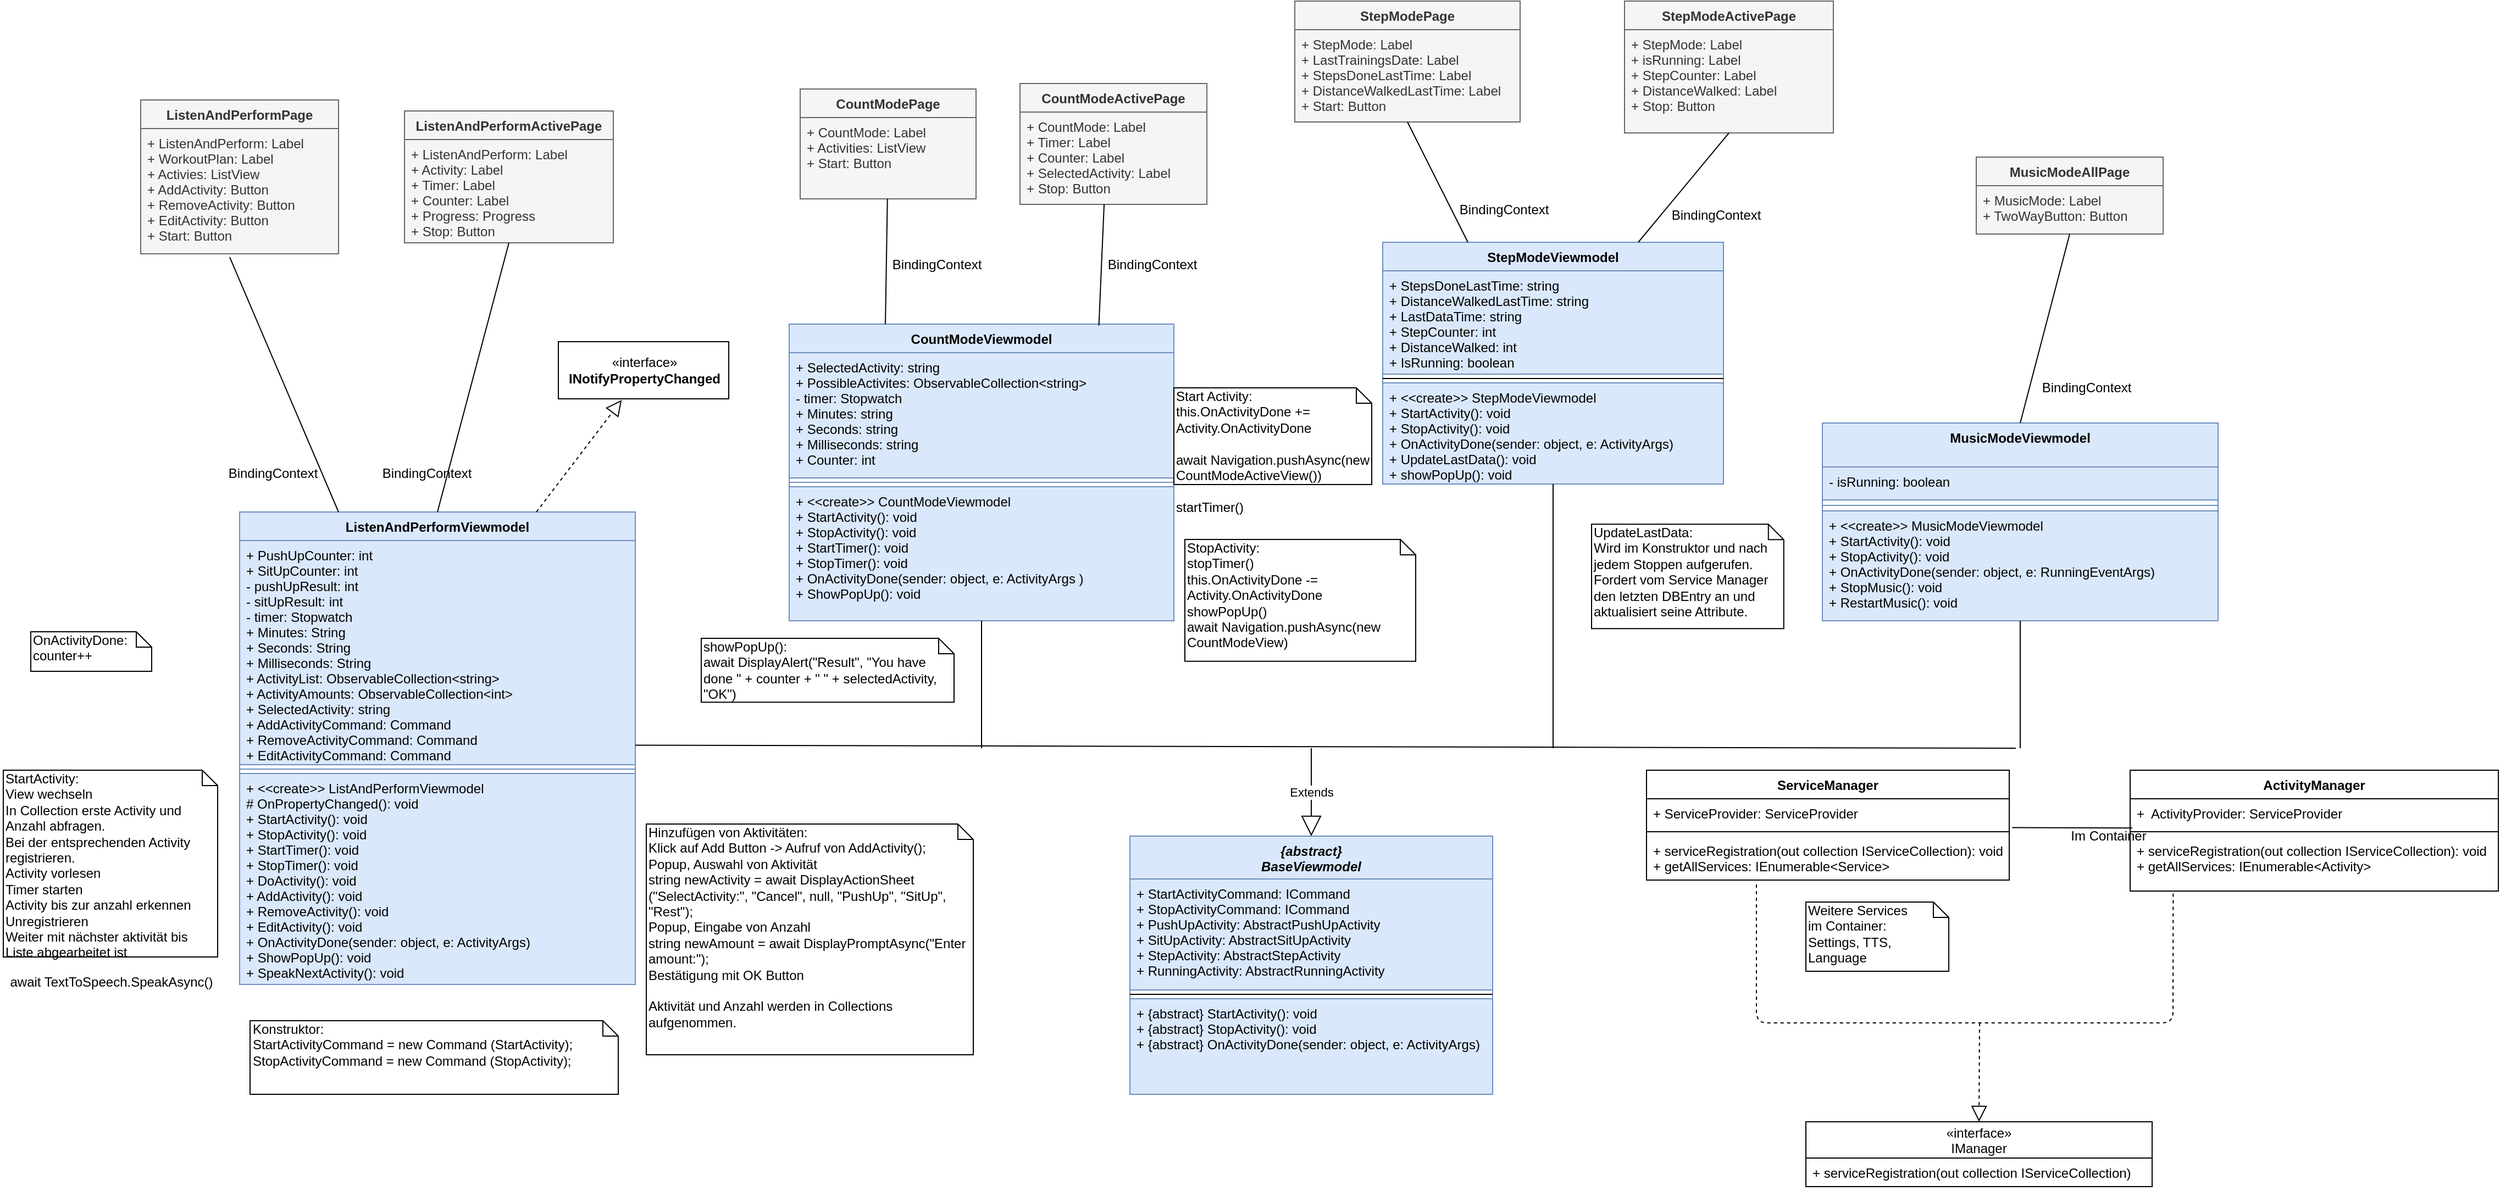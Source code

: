<mxfile version="12.4.2" type="device" pages="1"><diagram id="o2YQhcA52Jo6fh41nkvI" name="Page-1"><mxGraphModel dx="1221" dy="645" grid="1" gridSize="10" guides="1" tooltips="1" connect="1" arrows="1" fold="1" page="1" pageScale="1" pageWidth="827" pageHeight="1169" math="0" shadow="0"><root><mxCell id="0"/><mxCell id="1" parent="0"/><mxCell id="UJqYixKBsqSY4lHeq_AK-1" value="CountModeViewmodel&#10;" style="swimlane;fontStyle=1;align=center;verticalAlign=top;childLayout=stackLayout;horizontal=1;startSize=26;horizontalStack=0;resizeParent=1;resizeParentMax=0;resizeLast=0;collapsible=1;marginBottom=0;fillColor=#dae8fc;strokeColor=#6c8ebf;" parent="1" vertex="1"><mxGeometry x="760" y="354" width="350" height="270" as="geometry"/></mxCell><mxCell id="UJqYixKBsqSY4lHeq_AK-2" value="+ SelectedActivity: string&#10;+ PossibleActivites: ObservableCollection&lt;string&gt;&#10;- timer: Stopwatch&#10;+ Minutes: string&#10;+ Seconds: string&#10;+ Milliseconds: string&#10;+ Counter: int" style="text;strokeColor=#6c8ebf;fillColor=#dae8fc;align=left;verticalAlign=top;spacingLeft=4;spacingRight=4;overflow=hidden;rotatable=0;points=[[0,0.5],[1,0.5]];portConstraint=eastwest;" parent="UJqYixKBsqSY4lHeq_AK-1" vertex="1"><mxGeometry y="26" width="350" height="114" as="geometry"/></mxCell><mxCell id="UJqYixKBsqSY4lHeq_AK-3" value="" style="line;strokeWidth=1;fillColor=#dae8fc;align=left;verticalAlign=middle;spacingTop=-1;spacingLeft=3;spacingRight=3;rotatable=0;labelPosition=right;points=[];portConstraint=eastwest;strokeColor=#6c8ebf;" parent="UJqYixKBsqSY4lHeq_AK-1" vertex="1"><mxGeometry y="140" width="350" height="8" as="geometry"/></mxCell><mxCell id="UJqYixKBsqSY4lHeq_AK-4" value="+ &lt;&lt;create&gt;&gt; CountModeViewmodel&#10;+ StartActivity(): void&#10;+ StopActivity(): void&#10;+ StartTimer(): void&#10;+ StopTimer(): void&#10;+ OnActivityDone(sender: object, e: ActivityArgs )&#10;+ ShowPopUp(): void&#10;" style="text;align=left;verticalAlign=top;spacingLeft=4;spacingRight=4;overflow=hidden;rotatable=0;points=[[0,0.5],[1,0.5]];portConstraint=eastwest;fillColor=#dae8fc;strokeColor=#6c8ebf;" parent="UJqYixKBsqSY4lHeq_AK-1" vertex="1"><mxGeometry y="148" width="350" height="122" as="geometry"/></mxCell><mxCell id="UJqYixKBsqSY4lHeq_AK-10" value="«interface»&lt;br&gt;&lt;b&gt;INotifyPropertyChanged&lt;/b&gt;" style="html=1;" parent="1" vertex="1"><mxGeometry x="550" y="370" width="155" height="52" as="geometry"/></mxCell><mxCell id="UJqYixKBsqSY4lHeq_AK-15" value="Start Activity:&lt;br&gt;this.OnActivityDone += Activity.OnActivityDone&lt;br&gt;&lt;br&gt;await Navigation.pushAsync(new CountModeActiveView())&lt;br&gt;&lt;br&gt;startTimer()" style="shape=note;whiteSpace=wrap;html=1;size=14;verticalAlign=top;align=left;spacingTop=-6;" parent="1" vertex="1"><mxGeometry x="1110" y="412" width="180" height="88" as="geometry"/></mxCell><mxCell id="UJqYixKBsqSY4lHeq_AK-16" value="OnActivityDone:&lt;br&gt;counter++" style="shape=note;whiteSpace=wrap;html=1;size=14;verticalAlign=top;align=left;spacingTop=-6;" parent="1" vertex="1"><mxGeometry x="70" y="634" width="110" height="36" as="geometry"/></mxCell><mxCell id="UJqYixKBsqSY4lHeq_AK-18" value="ServiceManager" style="swimlane;fontStyle=1;align=center;verticalAlign=top;childLayout=stackLayout;horizontal=1;startSize=26;horizontalStack=0;resizeParent=1;resizeParentMax=0;resizeLast=0;collapsible=1;marginBottom=0;strokeWidth=1;fontSize=12;" parent="1" vertex="1"><mxGeometry x="1540" y="760" width="330" height="100" as="geometry"/></mxCell><mxCell id="UJqYixKBsqSY4lHeq_AK-19" value="+ ServiceProvider: ServiceProvider" style="text;strokeColor=none;fillColor=none;align=left;verticalAlign=top;spacingLeft=4;spacingRight=4;overflow=hidden;rotatable=0;points=[[0,0.5],[1,0.5]];portConstraint=eastwest;" parent="UJqYixKBsqSY4lHeq_AK-18" vertex="1"><mxGeometry y="26" width="330" height="26" as="geometry"/></mxCell><mxCell id="UJqYixKBsqSY4lHeq_AK-20" value="" style="line;strokeWidth=1;fillColor=none;align=left;verticalAlign=middle;spacingTop=-1;spacingLeft=3;spacingRight=3;rotatable=0;labelPosition=right;points=[];portConstraint=eastwest;" parent="UJqYixKBsqSY4lHeq_AK-18" vertex="1"><mxGeometry y="52" width="330" height="8" as="geometry"/></mxCell><mxCell id="UJqYixKBsqSY4lHeq_AK-21" value="+ serviceRegistration(out collection IServiceCollection): void&#10;+ getAllServices: IEnumerable&lt;Service&gt;" style="text;strokeColor=none;fillColor=none;align=left;verticalAlign=top;spacingLeft=4;spacingRight=4;overflow=hidden;rotatable=0;points=[[0,0.5],[1,0.5]];portConstraint=eastwest;" parent="UJqYixKBsqSY4lHeq_AK-18" vertex="1"><mxGeometry y="60" width="330" height="40" as="geometry"/></mxCell><mxCell id="UJqYixKBsqSY4lHeq_AK-22" value="" style="endArrow=block;dashed=1;endFill=0;endSize=12;html=1;entryX=0.5;entryY=0;entryDx=0;entryDy=0;" parent="1" target="UJqYixKBsqSY4lHeq_AK-23" edge="1"><mxGeometry width="160" relative="1" as="geometry"><mxPoint x="1843" y="990" as="sourcePoint"/><mxPoint x="1355" y="640" as="targetPoint"/><Array as="points"/></mxGeometry></mxCell><mxCell id="UJqYixKBsqSY4lHeq_AK-23" value="«interface»&#10;IManager" style="swimlane;fontStyle=0;childLayout=stackLayout;horizontal=1;startSize=33;fillColor=none;horizontalStack=0;resizeParent=1;resizeParentMax=0;resizeLast=0;collapsible=1;marginBottom=0;" parent="1" vertex="1"><mxGeometry x="1685" y="1080" width="315" height="59" as="geometry"/></mxCell><mxCell id="UJqYixKBsqSY4lHeq_AK-24" value="+ serviceRegistration(out collection IServiceCollection)" style="text;strokeColor=none;fillColor=none;align=left;verticalAlign=top;spacingLeft=4;spacingRight=4;overflow=hidden;rotatable=0;points=[[0,0.5],[1,0.5]];portConstraint=eastwest;" parent="UJqYixKBsqSY4lHeq_AK-23" vertex="1"><mxGeometry y="33" width="315" height="26" as="geometry"/></mxCell><mxCell id="UJqYixKBsqSY4lHeq_AK-26" value="ActivityManager" style="swimlane;fontStyle=1;align=center;verticalAlign=top;childLayout=stackLayout;horizontal=1;startSize=26;horizontalStack=0;resizeParent=1;resizeParentMax=0;resizeLast=0;collapsible=1;marginBottom=0;" parent="1" vertex="1"><mxGeometry x="1980" y="760" width="335" height="110" as="geometry"/></mxCell><mxCell id="UJqYixKBsqSY4lHeq_AK-27" value="+  ActivityProvider: ServiceProvider" style="text;strokeColor=none;fillColor=none;align=left;verticalAlign=top;spacingLeft=4;spacingRight=4;overflow=hidden;rotatable=0;points=[[0,0.5],[1,0.5]];portConstraint=eastwest;" parent="UJqYixKBsqSY4lHeq_AK-26" vertex="1"><mxGeometry y="26" width="335" height="26" as="geometry"/></mxCell><mxCell id="UJqYixKBsqSY4lHeq_AK-28" value="" style="line;strokeWidth=1;fillColor=none;align=left;verticalAlign=middle;spacingTop=-1;spacingLeft=3;spacingRight=3;rotatable=0;labelPosition=right;points=[];portConstraint=eastwest;" parent="UJqYixKBsqSY4lHeq_AK-26" vertex="1"><mxGeometry y="52" width="335" height="8" as="geometry"/></mxCell><mxCell id="UJqYixKBsqSY4lHeq_AK-29" value="+ serviceRegistration(out collection IServiceCollection): void&#10;+ getAllServices: IEnumerable&lt;Activity&gt;" style="text;strokeColor=none;fillColor=none;align=left;verticalAlign=top;spacingLeft=4;spacingRight=4;overflow=hidden;rotatable=0;points=[[0,0.5],[1,0.5]];portConstraint=eastwest;" parent="UJqYixKBsqSY4lHeq_AK-26" vertex="1"><mxGeometry y="60" width="335" height="50" as="geometry"/></mxCell><mxCell id="UJqYixKBsqSY4lHeq_AK-30" value="" style="endArrow=none;dashed=1;html=1;entryX=0.117;entryY=1.031;entryDx=0;entryDy=0;entryPerimeter=0;" parent="1" target="UJqYixKBsqSY4lHeq_AK-29" edge="1"><mxGeometry width="50" height="50" relative="1" as="geometry"><mxPoint x="1640" y="864" as="sourcePoint"/><mxPoint x="1578" y="880" as="targetPoint"/><Array as="points"><mxPoint x="1640" y="990"/><mxPoint x="2019" y="990"/></Array></mxGeometry></mxCell><mxCell id="UJqYixKBsqSY4lHeq_AK-31" value="" style="endArrow=none;html=1;exitX=1.008;exitY=1.008;exitDx=0;exitDy=0;exitPerimeter=0;entryX=0.006;entryY=1.026;entryDx=0;entryDy=0;entryPerimeter=0;" parent="1" target="UJqYixKBsqSY4lHeq_AK-27" edge="1" source="UJqYixKBsqSY4lHeq_AK-19"><mxGeometry width="50" height="50" relative="1" as="geometry"><mxPoint x="1335" y="777.5" as="sourcePoint"/><mxPoint x="1538" y="793" as="targetPoint"/></mxGeometry></mxCell><mxCell id="UJqYixKBsqSY4lHeq_AK-32" value="Im Container" style="text;html=1;align=center;verticalAlign=middle;resizable=0;points=[];;autosize=1;" parent="1" vertex="1"><mxGeometry x="1920" y="810" width="80" height="20" as="geometry"/></mxCell><mxCell id="UJqYixKBsqSY4lHeq_AK-33" value="Weitere Services &lt;br&gt;im Container:&amp;nbsp;&lt;br&gt;Settings, TTS, Language" style="shape=note;whiteSpace=wrap;html=1;size=14;verticalAlign=top;align=left;spacingTop=-6;" parent="1" vertex="1"><mxGeometry x="1685" y="880" width="130" height="63" as="geometry"/></mxCell><mxCell id="UJqYixKBsqSY4lHeq_AK-37" value="MusicModeViewmodel" style="swimlane;fontStyle=1;align=center;verticalAlign=top;childLayout=stackLayout;horizontal=1;startSize=40;horizontalStack=0;resizeParent=1;resizeParentMax=0;resizeLast=0;collapsible=1;marginBottom=0;fillColor=#dae8fc;strokeColor=#6c8ebf;" parent="1" vertex="1"><mxGeometry x="1700" y="444" width="360" height="180" as="geometry"/></mxCell><mxCell id="UJqYixKBsqSY4lHeq_AK-38" value="- isRunning: boolean&#10;" style="text;strokeColor=#6c8ebf;fillColor=#dae8fc;align=left;verticalAlign=top;spacingLeft=4;spacingRight=4;overflow=hidden;rotatable=0;points=[[0,0.5],[1,0.5]];portConstraint=eastwest;" parent="UJqYixKBsqSY4lHeq_AK-37" vertex="1"><mxGeometry y="40" width="360" height="30" as="geometry"/></mxCell><mxCell id="UJqYixKBsqSY4lHeq_AK-39" value="" style="line;strokeWidth=1;fillColor=#dae8fc;align=left;verticalAlign=middle;spacingTop=-1;spacingLeft=3;spacingRight=3;rotatable=0;labelPosition=right;points=[];portConstraint=eastwest;strokeColor=#6c8ebf;" parent="UJqYixKBsqSY4lHeq_AK-37" vertex="1"><mxGeometry y="70" width="360" height="10" as="geometry"/></mxCell><mxCell id="UJqYixKBsqSY4lHeq_AK-40" value="+ &lt;&lt;create&gt;&gt; MusicModeViewmodel&#10;+ StartActivity(): void&#10;+ StopActivity(): void&#10;+ OnActivityDone(sender: object, e: RunningEventArgs)&#10;+ StopMusic(): void&#10;+ RestartMusic(): void" style="text;strokeColor=#6c8ebf;fillColor=#dae8fc;align=left;verticalAlign=top;spacingLeft=4;spacingRight=4;overflow=hidden;rotatable=0;points=[[0,0.5],[1,0.5]];portConstraint=eastwest;" parent="UJqYixKBsqSY4lHeq_AK-37" vertex="1"><mxGeometry y="80" width="360" height="100" as="geometry"/></mxCell><mxCell id="UJqYixKBsqSY4lHeq_AK-41" value="StepModeViewmodel" style="swimlane;fontStyle=1;align=center;verticalAlign=top;childLayout=stackLayout;horizontal=1;startSize=26;horizontalStack=0;resizeParent=1;resizeParentMax=0;resizeLast=0;collapsible=1;marginBottom=0;fillColor=#dae8fc;strokeColor=#6c8ebf;" parent="1" vertex="1"><mxGeometry x="1300" y="279.5" width="310" height="220" as="geometry"/></mxCell><mxCell id="UJqYixKBsqSY4lHeq_AK-42" value="+ StepsDoneLastTime: string&#10;+ DistanceWalkedLastTime: string&#10;+ LastDataTime: string&#10;+ StepCounter: int&#10;+ DistanceWalked: int&#10;+ IsRunning: boolean&#10;" style="text;strokeColor=#6c8ebf;fillColor=#dae8fc;align=left;verticalAlign=top;spacingLeft=4;spacingRight=4;overflow=hidden;rotatable=0;points=[[0,0.5],[1,0.5]];portConstraint=eastwest;" parent="UJqYixKBsqSY4lHeq_AK-41" vertex="1"><mxGeometry y="26" width="310" height="94" as="geometry"/></mxCell><mxCell id="UJqYixKBsqSY4lHeq_AK-43" value="" style="line;strokeWidth=1;fillColor=none;align=left;verticalAlign=middle;spacingTop=-1;spacingLeft=3;spacingRight=3;rotatable=0;labelPosition=right;points=[];portConstraint=eastwest;" parent="UJqYixKBsqSY4lHeq_AK-41" vertex="1"><mxGeometry y="120" width="310" height="8" as="geometry"/></mxCell><mxCell id="UJqYixKBsqSY4lHeq_AK-44" value="+ &lt;&lt;create&gt;&gt; StepModeViewmodel&#10;+ StartActivity(): void&#10;+ StopActivity(): void&#10;+ OnActivityDone(sender: object, e: ActivityArgs)&#10;+ UpdateLastData(): void&#10;+ showPopUp(): void&#10;" style="text;strokeColor=#6c8ebf;fillColor=#dae8fc;align=left;verticalAlign=top;spacingLeft=4;spacingRight=4;overflow=hidden;rotatable=0;points=[[0,0.5],[1,0.5]];portConstraint=eastwest;" parent="UJqYixKBsqSY4lHeq_AK-41" vertex="1"><mxGeometry y="128" width="310" height="92" as="geometry"/></mxCell><mxCell id="UJqYixKBsqSY4lHeq_AK-45" value="ListenAndPerformViewmodel" style="swimlane;fontStyle=1;align=center;verticalAlign=top;childLayout=stackLayout;horizontal=1;startSize=26;horizontalStack=0;resizeParent=1;resizeParentMax=0;resizeLast=0;collapsible=1;marginBottom=0;fillColor=#dae8fc;strokeColor=#6c8ebf;" parent="1" vertex="1"><mxGeometry x="260" y="525" width="360" height="430" as="geometry"/></mxCell><mxCell id="UJqYixKBsqSY4lHeq_AK-46" value="+ PushUpCounter: int&#10;+ SitUpCounter: int&#10;- pushUpResult: int&#10;- sitUpResult: int&#10;- timer: Stopwatch&#10;+ Minutes: String&#10;+ Seconds: String&#10;+ Milliseconds: String&#10;+ ActivityList: ObservableCollection&lt;string&gt;&#10;+ ActivityAmounts: ObservableCollection&lt;int&gt;&#10;+ SelectedActivity: string&#10;+ AddActivityCommand: Command&#10;+ RemoveActivityCommand: Command&#10;+ EditActivityCommand: Command&#10;" style="text;strokeColor=#6c8ebf;fillColor=#dae8fc;align=left;verticalAlign=top;spacingLeft=4;spacingRight=4;overflow=hidden;rotatable=0;points=[[0,0.5],[1,0.5]];portConstraint=eastwest;" parent="UJqYixKBsqSY4lHeq_AK-45" vertex="1"><mxGeometry y="26" width="360" height="204" as="geometry"/></mxCell><mxCell id="UJqYixKBsqSY4lHeq_AK-47" value="" style="line;strokeWidth=1;fillColor=#dae8fc;align=left;verticalAlign=middle;spacingTop=-1;spacingLeft=3;spacingRight=3;rotatable=0;labelPosition=right;points=[];portConstraint=eastwest;strokeColor=#6c8ebf;" parent="UJqYixKBsqSY4lHeq_AK-45" vertex="1"><mxGeometry y="230" width="360" height="8" as="geometry"/></mxCell><mxCell id="UJqYixKBsqSY4lHeq_AK-48" value="+ &lt;&lt;create&gt;&gt; ListAndPerformViewmodel&#10;# OnPropertyChanged(): void&#10;+ StartActivity(): void&#10;+ StopActivity(): void&#10;+ StartTimer(): void&#10;+ StopTimer(): void&#10;+ DoActivity(): void&#10;+ AddActivity(): void&#10;+ RemoveActivity(): void&#10;+ EditActivity(): void&#10;+ OnActivityDone(sender: object, e: ActivityArgs)&#10;+ ShowPopUp(): void&#10;+ SpeakNextActivity(): void" style="text;strokeColor=#6c8ebf;fillColor=#dae8fc;align=left;verticalAlign=top;spacingLeft=4;spacingRight=4;overflow=hidden;rotatable=0;points=[[0,0.5],[1,0.5]];portConstraint=eastwest;" parent="UJqYixKBsqSY4lHeq_AK-45" vertex="1"><mxGeometry y="238" width="360" height="192" as="geometry"/></mxCell><mxCell id="UJqYixKBsqSY4lHeq_AK-68" value="StopActivity:&lt;br&gt;stopTimer()&lt;br&gt;this.OnActivityDone -= Activity.OnActivityDone&lt;br&gt;showPopUp()&lt;br&gt;await Navigation.pushAsync(new CountModeView)" style="shape=note;whiteSpace=wrap;html=1;size=14;verticalAlign=top;align=left;spacingTop=-6;" parent="1" vertex="1"><mxGeometry x="1120" y="550" width="210" height="110.88" as="geometry"/></mxCell><mxCell id="UJqYixKBsqSY4lHeq_AK-77" value="" style="endArrow=block;dashed=1;endFill=0;endSize=12;html=1;entryX=0.372;entryY=1.019;entryDx=0;entryDy=0;exitX=0.75;exitY=0;exitDx=0;exitDy=0;entryPerimeter=0;" parent="1" source="UJqYixKBsqSY4lHeq_AK-45" target="UJqYixKBsqSY4lHeq_AK-10" edge="1"><mxGeometry width="160" relative="1" as="geometry"><mxPoint x="205" y="910" as="sourcePoint"/><mxPoint x="365" y="910" as="targetPoint"/></mxGeometry></mxCell><mxCell id="CEk_H-Fh6N0lQ9rN9_K6-2" value="Konstruktor:&lt;br&gt;StartActivityCommand = new Command (StartActivity);&lt;br&gt;StopActivityCommand = new Command (StopActivity);" style="shape=note;whiteSpace=wrap;html=1;size=14;verticalAlign=top;align=left;spacingTop=-6;" parent="1" vertex="1"><mxGeometry x="269.5" y="988" width="335" height="67" as="geometry"/></mxCell><mxCell id="CEk_H-Fh6N0lQ9rN9_K6-5" value="UpdateLastData:&lt;br&gt;Wird im Konstruktor und nach jedem Stoppen aufgerufen. Fordert vom Service Manager den letzten DBEntry an und aktualisiert seine Attribute." style="shape=note;whiteSpace=wrap;html=1;size=14;verticalAlign=top;align=left;spacingTop=-6;" parent="1" vertex="1"><mxGeometry x="1490" y="536.18" width="174.88" height="95" as="geometry"/></mxCell><mxCell id="dEEa7ZB_3PPZKo2k3ejO-2" value="showPopUp():&lt;br&gt;await DisplayAlert(&quot;Result&quot;, &quot;You have done &quot; + counter + &quot; &quot; + selectedActivity, &quot;OK&quot;)" style="shape=note;whiteSpace=wrap;html=1;size=14;verticalAlign=top;align=left;spacingTop=-6;" parent="1" vertex="1"><mxGeometry x="680" y="640" width="230" height="58.12" as="geometry"/></mxCell><mxCell id="dEEa7ZB_3PPZKo2k3ejO-3" value="await TextToSpeech.SpeakAsync()" style="text;html=1;align=center;verticalAlign=middle;resizable=0;points=[];;autosize=1;" parent="1" vertex="1"><mxGeometry x="42.5" y="943" width="200" height="20" as="geometry"/></mxCell><mxCell id="dEEa7ZB_3PPZKo2k3ejO-4" value="Hinzufügen von Aktivitäten:&lt;br&gt;Klick auf Add Button -&amp;gt; Aufruf von AddActivity();&lt;br&gt;Popup, Auswahl von Aktivität &lt;br&gt;&lt;div&gt;string newActivity = await DisplayActionSheet (&quot;SelectActivity:&quot;, &quot;Cancel&quot;, null, &quot;PushUp&quot;, &quot;SitUp&quot;, &quot;Rest&quot;);&lt;/div&gt;Popup, Eingabe von Anzahl&lt;br&gt;string newAmount = await DisplayPromptAsync(&quot;Enter amount:&quot;);&lt;br&gt;Bestätigung mit OK Button&lt;br&gt;&lt;br&gt;Aktivität und Anzahl werden in Collections aufgenommen." style="shape=note;whiteSpace=wrap;html=1;size=14;verticalAlign=top;align=left;spacingTop=-6;" parent="1" vertex="1"><mxGeometry x="630" y="809.06" width="297.5" height="210" as="geometry"/></mxCell><mxCell id="dEEa7ZB_3PPZKo2k3ejO-6" value="StartActivity:&lt;br&gt;View wechseln&lt;br&gt;In Collection erste Activity und Anzahl abfragen.&amp;nbsp;&lt;br&gt;Bei der entsprechenden Activity registrieren.&lt;br&gt;Activity vorlesen&lt;br&gt;Timer starten&lt;br&gt;Activity bis zur anzahl erkennen&lt;br&gt;Unregistrieren&lt;br&gt;Weiter mit nächster aktivität bis Liste abgearbeitet ist" style="shape=note;whiteSpace=wrap;html=1;size=14;verticalAlign=top;align=left;spacingTop=-6;" parent="1" vertex="1"><mxGeometry x="45" y="760" width="195" height="170" as="geometry"/></mxCell><mxCell id="g1FNwpv5yangFdE2Riuu-1" value="CountModePage" style="swimlane;fontStyle=1;childLayout=stackLayout;horizontal=1;startSize=26;fillColor=#f5f5f5;horizontalStack=0;resizeParent=1;resizeParentMax=0;resizeLast=0;collapsible=1;marginBottom=0;strokeColor=#666666;fontColor=#333333;" vertex="1" parent="1"><mxGeometry x="770" y="140" width="160" height="100" as="geometry"/></mxCell><mxCell id="g1FNwpv5yangFdE2Riuu-2" value="+ CountMode: Label&#10;+ Activities: ListView&#10;+ Start: Button " style="text;strokeColor=#666666;fillColor=#f5f5f5;align=left;verticalAlign=top;spacingLeft=4;spacingRight=4;overflow=hidden;rotatable=0;points=[[0,0.5],[1,0.5]];portConstraint=eastwest;fontColor=#333333;" vertex="1" parent="g1FNwpv5yangFdE2Riuu-1"><mxGeometry y="26" width="160" height="74" as="geometry"/></mxCell><mxCell id="g1FNwpv5yangFdE2Riuu-5" value="CountModeActivePage" style="swimlane;fontStyle=1;childLayout=stackLayout;horizontal=1;startSize=26;fillColor=#f5f5f5;horizontalStack=0;resizeParent=1;resizeParentMax=0;resizeLast=0;collapsible=1;marginBottom=0;strokeColor=#666666;fontColor=#333333;" vertex="1" parent="1"><mxGeometry x="970" y="135" width="170" height="110" as="geometry"/></mxCell><mxCell id="g1FNwpv5yangFdE2Riuu-6" value="+ CountMode: Label&#10;+ Timer: Label&#10;+ Counter: Label&#10;+ SelectedActivity: Label&#10;+ Stop: Button " style="text;strokeColor=#666666;fillColor=#f5f5f5;align=left;verticalAlign=top;spacingLeft=4;spacingRight=4;overflow=hidden;rotatable=0;points=[[0,0.5],[1,0.5]];portConstraint=eastwest;fontColor=#333333;" vertex="1" parent="g1FNwpv5yangFdE2Riuu-5"><mxGeometry y="26" width="170" height="84" as="geometry"/></mxCell><mxCell id="g1FNwpv5yangFdE2Riuu-13" value="" style="endArrow=none;html=1;exitX=0.25;exitY=0;exitDx=0;exitDy=0;" edge="1" parent="1" source="UJqYixKBsqSY4lHeq_AK-1" target="g1FNwpv5yangFdE2Riuu-2"><mxGeometry width="50" height="50" relative="1" as="geometry"><mxPoint x="827" y="250" as="sourcePoint"/><mxPoint x="877" y="200" as="targetPoint"/></mxGeometry></mxCell><mxCell id="g1FNwpv5yangFdE2Riuu-14" value="BindingContext" style="text;html=1;align=center;verticalAlign=middle;resizable=0;points=[];;autosize=1;" vertex="1" parent="1"><mxGeometry x="843.5" y="290" width="100" height="20" as="geometry"/></mxCell><mxCell id="g1FNwpv5yangFdE2Riuu-15" value="" style="endArrow=none;html=1;entryX=0.509;entryY=1.048;entryDx=0;entryDy=0;entryPerimeter=0;exitX=0.805;exitY=0.005;exitDx=0;exitDy=0;exitPerimeter=0;" edge="1" parent="1" source="UJqYixKBsqSY4lHeq_AK-1"><mxGeometry width="50" height="50" relative="1" as="geometry"><mxPoint x="1047" y="350" as="sourcePoint"/><mxPoint x="1046.53" y="245.002" as="targetPoint"/></mxGeometry></mxCell><mxCell id="g1FNwpv5yangFdE2Riuu-16" value="BindingContext" style="text;html=1;align=center;verticalAlign=middle;resizable=0;points=[];;autosize=1;" vertex="1" parent="1"><mxGeometry x="1040" y="290" width="100" height="20" as="geometry"/></mxCell><mxCell id="g1FNwpv5yangFdE2Riuu-17" value="{abstract}&#10;BaseViewmodel" style="swimlane;fontStyle=3;align=center;verticalAlign=top;childLayout=stackLayout;horizontal=1;startSize=39;horizontalStack=0;resizeParent=1;resizeParentMax=0;resizeLast=0;collapsible=1;marginBottom=0;fillColor=#dae8fc;strokeColor=#6c8ebf;" vertex="1" parent="1"><mxGeometry x="1070" y="820" width="330" height="235" as="geometry"/></mxCell><mxCell id="g1FNwpv5yangFdE2Riuu-18" value="+ StartActivityCommand: ICommand&#10;+ StopActivityCommand: ICommand&#10;+ PushUpActivity: AbstractPushUpActivity&#10;+ SitUpActivity: AbstractSitUpActivity&#10;+ StepActivity: AbstractStepActivity&#10;+ RunningActivity: AbstractRunningActivity&#10;" style="text;strokeColor=#6c8ebf;fillColor=#dae8fc;align=left;verticalAlign=top;spacingLeft=4;spacingRight=4;overflow=hidden;rotatable=0;points=[[0,0.5],[1,0.5]];portConstraint=eastwest;" vertex="1" parent="g1FNwpv5yangFdE2Riuu-17"><mxGeometry y="39" width="330" height="101" as="geometry"/></mxCell><mxCell id="g1FNwpv5yangFdE2Riuu-19" value="" style="line;strokeWidth=1;fillColor=none;align=left;verticalAlign=middle;spacingTop=-1;spacingLeft=3;spacingRight=3;rotatable=0;labelPosition=right;points=[];portConstraint=eastwest;" vertex="1" parent="g1FNwpv5yangFdE2Riuu-17"><mxGeometry y="140" width="330" height="8" as="geometry"/></mxCell><mxCell id="g1FNwpv5yangFdE2Riuu-20" value="+ {abstract} StartActivity(): void&#10;+ {abstract} StopActivity(): void&#10;+ {abstract} OnActivityDone(sender: object, e: ActivityArgs)&#10; " style="text;strokeColor=#6c8ebf;fillColor=#dae8fc;align=left;verticalAlign=top;spacingLeft=4;spacingRight=4;overflow=hidden;rotatable=0;points=[[0,0.5],[1,0.5]];portConstraint=eastwest;" vertex="1" parent="g1FNwpv5yangFdE2Riuu-17"><mxGeometry y="148" width="330" height="87" as="geometry"/></mxCell><mxCell id="g1FNwpv5yangFdE2Riuu-24" value="Extends" style="endArrow=block;endSize=16;endFill=0;html=1;entryX=0.5;entryY=0;entryDx=0;entryDy=0;" edge="1" parent="1" target="g1FNwpv5yangFdE2Riuu-17"><mxGeometry width="160" relative="1" as="geometry"><mxPoint x="1235" y="740" as="sourcePoint"/><mxPoint x="1290" y="740" as="targetPoint"/></mxGeometry></mxCell><mxCell id="g1FNwpv5yangFdE2Riuu-28" value="" style="endArrow=none;html=1;exitX=1;exitY=0.913;exitDx=0;exitDy=0;exitPerimeter=0;" edge="1" parent="1" source="UJqYixKBsqSY4lHeq_AK-46"><mxGeometry width="50" height="50" relative="1" as="geometry"><mxPoint x="1160" y="740" as="sourcePoint"/><mxPoint x="1876" y="740" as="targetPoint"/></mxGeometry></mxCell><mxCell id="g1FNwpv5yangFdE2Riuu-29" value="" style="endArrow=none;html=1;entryX=0.5;entryY=1;entryDx=0;entryDy=0;" edge="1" parent="1" target="UJqYixKBsqSY4lHeq_AK-1"><mxGeometry width="50" height="50" relative="1" as="geometry"><mxPoint x="935" y="740" as="sourcePoint"/><mxPoint x="930" y="772.24" as="targetPoint"/></mxGeometry></mxCell><mxCell id="g1FNwpv5yangFdE2Riuu-30" value="" style="endArrow=none;html=1;entryX=0.5;entryY=1;entryDx=0;entryDy=0;" edge="1" parent="1" target="UJqYixKBsqSY4lHeq_AK-41"><mxGeometry width="50" height="50" relative="1" as="geometry"><mxPoint x="1455" y="740" as="sourcePoint"/><mxPoint x="1450" y="600" as="targetPoint"/></mxGeometry></mxCell><mxCell id="g1FNwpv5yangFdE2Riuu-31" value="" style="endArrow=none;html=1;entryX=0.5;entryY=1;entryDx=0;entryDy=0;" edge="1" parent="1" target="UJqYixKBsqSY4lHeq_AK-37"><mxGeometry width="50" height="50" relative="1" as="geometry"><mxPoint x="1880" y="740" as="sourcePoint"/><mxPoint x="1880" y="650" as="targetPoint"/></mxGeometry></mxCell><mxCell id="g1FNwpv5yangFdE2Riuu-32" value="StepModePage" style="swimlane;fontStyle=1;childLayout=stackLayout;horizontal=1;startSize=26;fillColor=#f5f5f5;horizontalStack=0;resizeParent=1;resizeParentMax=0;resizeLast=0;collapsible=1;marginBottom=0;strokeColor=#666666;fontColor=#333333;" vertex="1" parent="1"><mxGeometry x="1220" y="60" width="205" height="110" as="geometry"/></mxCell><mxCell id="g1FNwpv5yangFdE2Riuu-33" value="+ StepMode: Label&#10;+ LastTrainingsDate: Label&#10;+ StepsDoneLastTime: Label&#10;+ DistanceWalkedLastTime: Label&#10;+ Start: Button &#10;" style="text;strokeColor=#666666;fillColor=#f5f5f5;align=left;verticalAlign=top;spacingLeft=4;spacingRight=4;overflow=hidden;rotatable=0;points=[[0,0.5],[1,0.5]];portConstraint=eastwest;fontColor=#333333;" vertex="1" parent="g1FNwpv5yangFdE2Riuu-32"><mxGeometry y="26" width="205" height="84" as="geometry"/></mxCell><mxCell id="g1FNwpv5yangFdE2Riuu-36" value="StepModeActivePage" style="swimlane;fontStyle=1;childLayout=stackLayout;horizontal=1;startSize=26;fillColor=#f5f5f5;horizontalStack=0;resizeParent=1;resizeParentMax=0;resizeLast=0;collapsible=1;marginBottom=0;strokeColor=#666666;fontColor=#333333;" vertex="1" parent="1"><mxGeometry x="1520" y="60" width="190" height="120" as="geometry"/></mxCell><mxCell id="g1FNwpv5yangFdE2Riuu-37" value="+ StepMode: Label&#10;+ isRunning: Label&#10;+ StepCounter: Label&#10;+ DistanceWalked: Label&#10;+ Stop: Button" style="text;strokeColor=#666666;fillColor=#f5f5f5;align=left;verticalAlign=top;spacingLeft=4;spacingRight=4;overflow=hidden;rotatable=0;points=[[0,0.5],[1,0.5]];portConstraint=eastwest;fontColor=#333333;" vertex="1" parent="g1FNwpv5yangFdE2Riuu-36"><mxGeometry y="26" width="190" height="94" as="geometry"/></mxCell><mxCell id="g1FNwpv5yangFdE2Riuu-40" value="MusicModeAllPage" style="swimlane;fontStyle=1;childLayout=stackLayout;horizontal=1;startSize=26;fillColor=#f5f5f5;horizontalStack=0;resizeParent=1;resizeParentMax=0;resizeLast=0;collapsible=1;marginBottom=0;strokeColor=#666666;fontColor=#333333;" vertex="1" parent="1"><mxGeometry x="1840" y="202" width="170" height="70" as="geometry"/></mxCell><mxCell id="g1FNwpv5yangFdE2Riuu-41" value="+ MusicMode: Label&#10;+ TwoWayButton: Button" style="text;strokeColor=#666666;fillColor=#f5f5f5;align=left;verticalAlign=top;spacingLeft=4;spacingRight=4;overflow=hidden;rotatable=0;points=[[0,0.5],[1,0.5]];portConstraint=eastwest;fontColor=#333333;" vertex="1" parent="g1FNwpv5yangFdE2Riuu-40"><mxGeometry y="26" width="170" height="44" as="geometry"/></mxCell><mxCell id="g1FNwpv5yangFdE2Riuu-44" value="ListenAndPerformPage" style="swimlane;fontStyle=1;childLayout=stackLayout;horizontal=1;startSize=26;fillColor=#f5f5f5;horizontalStack=0;resizeParent=1;resizeParentMax=0;resizeLast=0;collapsible=1;marginBottom=0;strokeColor=#666666;fontColor=#333333;" vertex="1" parent="1"><mxGeometry x="170" y="150" width="180" height="140" as="geometry"/></mxCell><mxCell id="g1FNwpv5yangFdE2Riuu-45" value="+ ListenAndPerform: Label&#10;+ WorkoutPlan: Label&#10;+ Activies: ListView&#10;+ AddActivity: Button&#10;+ RemoveActivity: Button&#10;+ EditActivity: Button&#10;+ Start: Button" style="text;strokeColor=#666666;fillColor=#f5f5f5;align=left;verticalAlign=top;spacingLeft=4;spacingRight=4;overflow=hidden;rotatable=0;points=[[0,0.5],[1,0.5]];portConstraint=eastwest;fontColor=#333333;" vertex="1" parent="g1FNwpv5yangFdE2Riuu-44"><mxGeometry y="26" width="180" height="114" as="geometry"/></mxCell><mxCell id="g1FNwpv5yangFdE2Riuu-48" value="ListenAndPerformActivePage" style="swimlane;fontStyle=1;childLayout=stackLayout;horizontal=1;startSize=26;fillColor=#f5f5f5;horizontalStack=0;resizeParent=1;resizeParentMax=0;resizeLast=0;collapsible=1;marginBottom=0;strokeColor=#666666;fontColor=#333333;" vertex="1" parent="1"><mxGeometry x="410" y="160" width="190" height="120" as="geometry"/></mxCell><mxCell id="g1FNwpv5yangFdE2Riuu-50" value="+ ListenAndPerform: Label&#10;+ Activity: Label&#10;+ Timer: Label&#10;+ Counter: Label&#10;+ Progress: Progress&#10;+ Stop: Button" style="text;strokeColor=#666666;fillColor=#f5f5f5;align=left;verticalAlign=top;spacingLeft=4;spacingRight=4;overflow=hidden;rotatable=0;points=[[0,0.5],[1,0.5]];portConstraint=eastwest;fontColor=#333333;" vertex="1" parent="g1FNwpv5yangFdE2Riuu-48"><mxGeometry y="26" width="190" height="94" as="geometry"/></mxCell><mxCell id="g1FNwpv5yangFdE2Riuu-52" value="" style="endArrow=none;html=1;exitX=0.75;exitY=0;exitDx=0;exitDy=0;entryX=0.5;entryY=1;entryDx=0;entryDy=0;" edge="1" parent="1" source="UJqYixKBsqSY4lHeq_AK-41" target="g1FNwpv5yangFdE2Riuu-36"><mxGeometry width="50" height="50" relative="1" as="geometry"><mxPoint x="1440" y="330" as="sourcePoint"/><mxPoint x="1450.266" y="160" as="targetPoint"/></mxGeometry></mxCell><mxCell id="g1FNwpv5yangFdE2Riuu-53" value="" style="endArrow=none;html=1;exitX=0.25;exitY=0;exitDx=0;exitDy=0;entryX=0.5;entryY=1;entryDx=0;entryDy=0;" edge="1" parent="1" source="UJqYixKBsqSY4lHeq_AK-41" target="g1FNwpv5yangFdE2Riuu-32"><mxGeometry width="50" height="50" relative="1" as="geometry"><mxPoint x="1260" y="310" as="sourcePoint"/><mxPoint x="1270.266" y="140" as="targetPoint"/></mxGeometry></mxCell><mxCell id="g1FNwpv5yangFdE2Riuu-54" value="BindingContext" style="text;html=1;align=center;verticalAlign=middle;resizable=0;points=[];;autosize=1;" vertex="1" parent="1"><mxGeometry x="1360" y="240" width="100" height="20" as="geometry"/></mxCell><mxCell id="g1FNwpv5yangFdE2Riuu-55" value="BindingContext" style="text;html=1;align=center;verticalAlign=middle;resizable=0;points=[];;autosize=1;" vertex="1" parent="1"><mxGeometry x="1553.12" y="245" width="100" height="20" as="geometry"/></mxCell><mxCell id="g1FNwpv5yangFdE2Riuu-56" value="" style="endArrow=none;html=1;entryX=0.5;entryY=1;entryDx=0;entryDy=0;exitX=0.5;exitY=0;exitDx=0;exitDy=0;" edge="1" parent="1" source="UJqYixKBsqSY4lHeq_AK-37" target="g1FNwpv5yangFdE2Riuu-40"><mxGeometry width="50" height="50" relative="1" as="geometry"><mxPoint x="1765" y="400" as="sourcePoint"/><mxPoint x="1815" y="350" as="targetPoint"/></mxGeometry></mxCell><mxCell id="g1FNwpv5yangFdE2Riuu-57" value="BindingContext" style="text;html=1;align=center;verticalAlign=middle;resizable=0;points=[];;autosize=1;" vertex="1" parent="1"><mxGeometry x="1890" y="402" width="100" height="20" as="geometry"/></mxCell><mxCell id="g1FNwpv5yangFdE2Riuu-58" value="" style="endArrow=none;html=1;exitX=0.25;exitY=0;exitDx=0;exitDy=0;entryX=0.45;entryY=1.027;entryDx=0;entryDy=0;entryPerimeter=0;" edge="1" parent="1" source="UJqYixKBsqSY4lHeq_AK-45" target="g1FNwpv5yangFdE2Riuu-45"><mxGeometry width="50" height="50" relative="1" as="geometry"><mxPoint x="350" y="404.47" as="sourcePoint"/><mxPoint x="250" y="250" as="targetPoint"/></mxGeometry></mxCell><mxCell id="g1FNwpv5yangFdE2Riuu-59" value="" style="endArrow=none;html=1;exitX=0.5;exitY=0;exitDx=0;exitDy=0;entryX=0.5;entryY=1;entryDx=0;entryDy=0;" edge="1" parent="1" source="UJqYixKBsqSY4lHeq_AK-45" target="g1FNwpv5yangFdE2Riuu-48"><mxGeometry width="50" height="50" relative="1" as="geometry"><mxPoint x="350" y="474.47" as="sourcePoint"/><mxPoint x="492.617" y="238" as="targetPoint"/></mxGeometry></mxCell><mxCell id="g1FNwpv5yangFdE2Riuu-60" value="BindingContext" style="text;html=1;align=center;verticalAlign=middle;resizable=0;points=[];;autosize=1;" vertex="1" parent="1"><mxGeometry x="240" y="480" width="100" height="20" as="geometry"/></mxCell><mxCell id="g1FNwpv5yangFdE2Riuu-61" value="BindingContext" style="text;html=1;align=center;verticalAlign=middle;resizable=0;points=[];;autosize=1;" vertex="1" parent="1"><mxGeometry x="380" y="480" width="100" height="20" as="geometry"/></mxCell></root></mxGraphModel></diagram></mxfile>